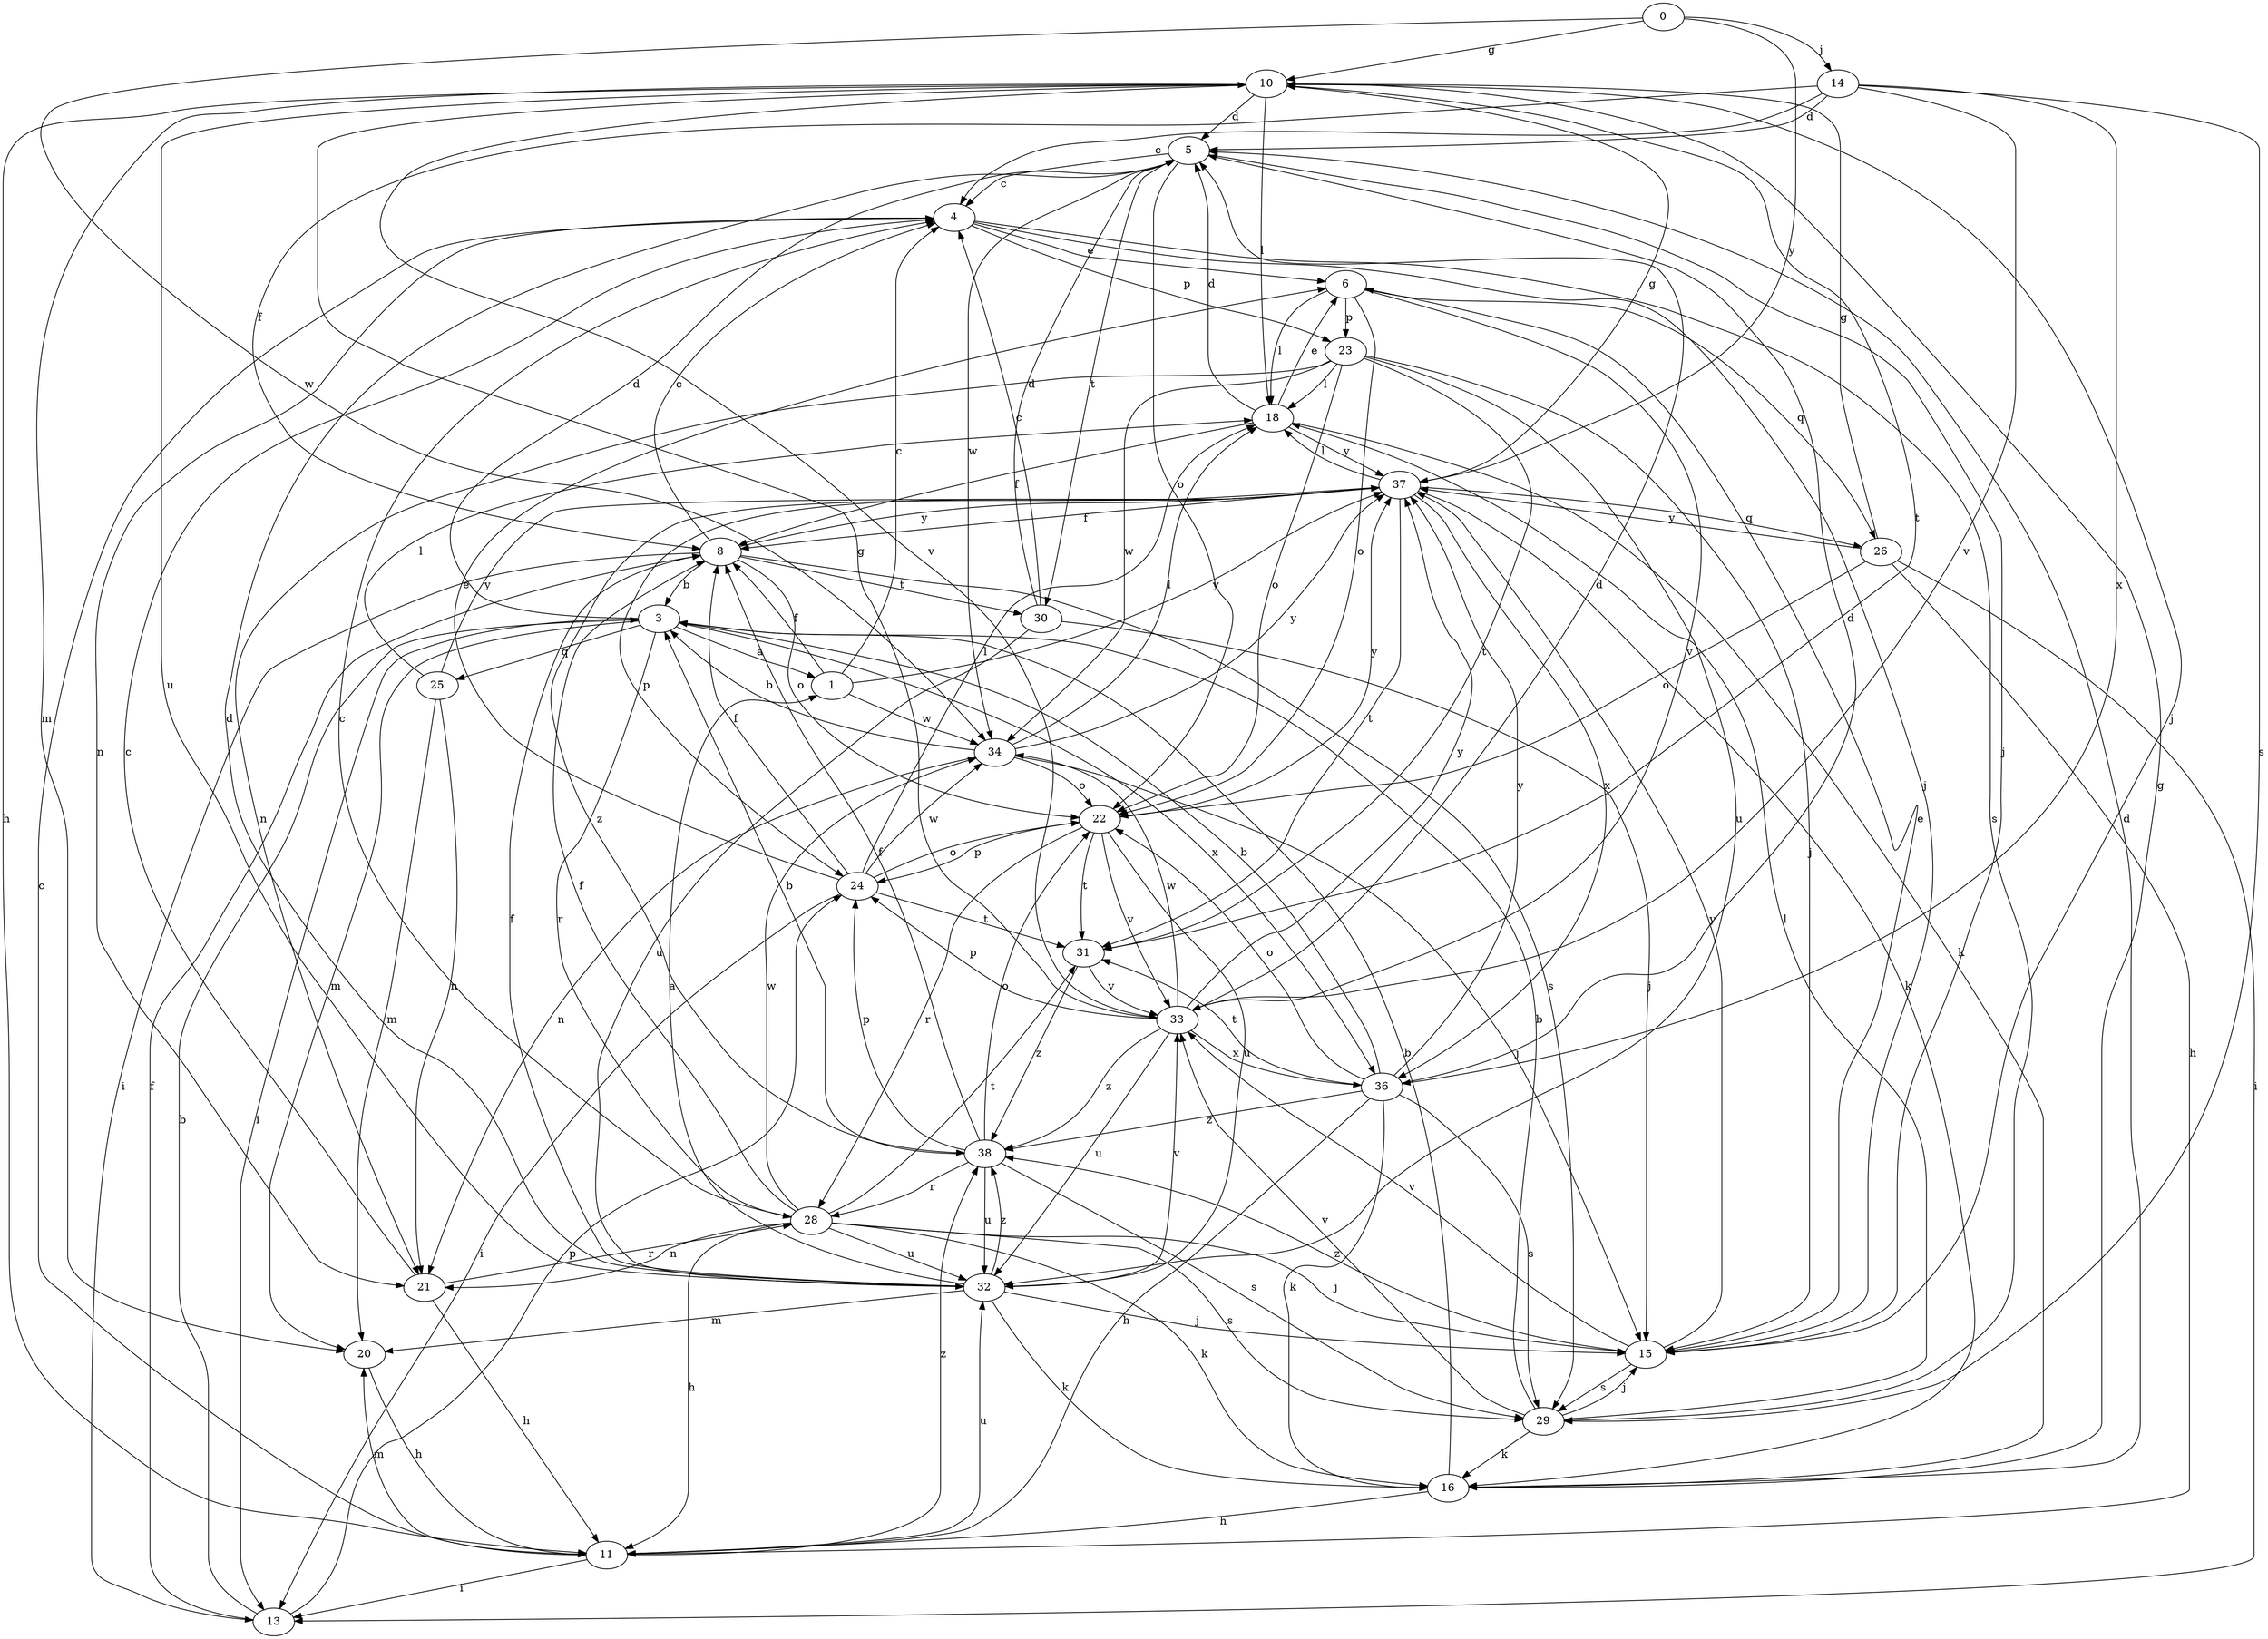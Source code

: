 strict digraph  {
0;
1;
3;
4;
5;
6;
8;
10;
11;
13;
14;
15;
16;
18;
20;
21;
22;
23;
24;
25;
26;
28;
29;
30;
31;
32;
33;
34;
36;
37;
38;
0 -> 10  [label=g];
0 -> 14  [label=j];
0 -> 34  [label=w];
0 -> 37  [label=y];
1 -> 4  [label=c];
1 -> 8  [label=f];
1 -> 34  [label=w];
1 -> 37  [label=y];
3 -> 1  [label=a];
3 -> 5  [label=d];
3 -> 13  [label=i];
3 -> 20  [label=m];
3 -> 25  [label=q];
3 -> 28  [label=r];
3 -> 36  [label=x];
4 -> 6  [label=e];
4 -> 15  [label=j];
4 -> 21  [label=n];
4 -> 23  [label=p];
4 -> 29  [label=s];
5 -> 4  [label=c];
5 -> 15  [label=j];
5 -> 22  [label=o];
5 -> 30  [label=t];
5 -> 34  [label=w];
6 -> 18  [label=l];
6 -> 22  [label=o];
6 -> 23  [label=p];
6 -> 26  [label=q];
6 -> 33  [label=v];
8 -> 3  [label=b];
8 -> 4  [label=c];
8 -> 13  [label=i];
8 -> 22  [label=o];
8 -> 29  [label=s];
8 -> 30  [label=t];
8 -> 37  [label=y];
10 -> 5  [label=d];
10 -> 11  [label=h];
10 -> 15  [label=j];
10 -> 18  [label=l];
10 -> 20  [label=m];
10 -> 31  [label=t];
10 -> 32  [label=u];
10 -> 33  [label=v];
11 -> 4  [label=c];
11 -> 13  [label=i];
11 -> 20  [label=m];
11 -> 32  [label=u];
11 -> 38  [label=z];
13 -> 3  [label=b];
13 -> 8  [label=f];
13 -> 24  [label=p];
14 -> 4  [label=c];
14 -> 5  [label=d];
14 -> 8  [label=f];
14 -> 29  [label=s];
14 -> 33  [label=v];
14 -> 36  [label=x];
15 -> 6  [label=e];
15 -> 29  [label=s];
15 -> 33  [label=v];
15 -> 37  [label=y];
15 -> 38  [label=z];
16 -> 3  [label=b];
16 -> 5  [label=d];
16 -> 10  [label=g];
16 -> 11  [label=h];
18 -> 5  [label=d];
18 -> 6  [label=e];
18 -> 8  [label=f];
18 -> 16  [label=k];
18 -> 37  [label=y];
20 -> 11  [label=h];
21 -> 4  [label=c];
21 -> 11  [label=h];
21 -> 28  [label=r];
22 -> 24  [label=p];
22 -> 28  [label=r];
22 -> 31  [label=t];
22 -> 32  [label=u];
22 -> 33  [label=v];
22 -> 37  [label=y];
23 -> 15  [label=j];
23 -> 18  [label=l];
23 -> 21  [label=n];
23 -> 22  [label=o];
23 -> 31  [label=t];
23 -> 32  [label=u];
23 -> 34  [label=w];
24 -> 6  [label=e];
24 -> 8  [label=f];
24 -> 13  [label=i];
24 -> 18  [label=l];
24 -> 22  [label=o];
24 -> 31  [label=t];
24 -> 34  [label=w];
25 -> 18  [label=l];
25 -> 20  [label=m];
25 -> 21  [label=n];
25 -> 37  [label=y];
26 -> 10  [label=g];
26 -> 11  [label=h];
26 -> 13  [label=i];
26 -> 22  [label=o];
26 -> 37  [label=y];
28 -> 4  [label=c];
28 -> 8  [label=f];
28 -> 11  [label=h];
28 -> 15  [label=j];
28 -> 16  [label=k];
28 -> 21  [label=n];
28 -> 29  [label=s];
28 -> 31  [label=t];
28 -> 32  [label=u];
28 -> 34  [label=w];
29 -> 3  [label=b];
29 -> 15  [label=j];
29 -> 16  [label=k];
29 -> 18  [label=l];
29 -> 33  [label=v];
30 -> 4  [label=c];
30 -> 5  [label=d];
30 -> 15  [label=j];
30 -> 32  [label=u];
31 -> 33  [label=v];
31 -> 38  [label=z];
32 -> 1  [label=a];
32 -> 5  [label=d];
32 -> 8  [label=f];
32 -> 15  [label=j];
32 -> 16  [label=k];
32 -> 20  [label=m];
32 -> 33  [label=v];
32 -> 38  [label=z];
33 -> 5  [label=d];
33 -> 10  [label=g];
33 -> 24  [label=p];
33 -> 32  [label=u];
33 -> 34  [label=w];
33 -> 36  [label=x];
33 -> 37  [label=y];
33 -> 38  [label=z];
34 -> 3  [label=b];
34 -> 15  [label=j];
34 -> 18  [label=l];
34 -> 21  [label=n];
34 -> 22  [label=o];
34 -> 37  [label=y];
36 -> 3  [label=b];
36 -> 5  [label=d];
36 -> 11  [label=h];
36 -> 16  [label=k];
36 -> 22  [label=o];
36 -> 29  [label=s];
36 -> 31  [label=t];
36 -> 37  [label=y];
36 -> 38  [label=z];
37 -> 8  [label=f];
37 -> 10  [label=g];
37 -> 16  [label=k];
37 -> 18  [label=l];
37 -> 24  [label=p];
37 -> 26  [label=q];
37 -> 31  [label=t];
37 -> 36  [label=x];
37 -> 38  [label=z];
38 -> 3  [label=b];
38 -> 8  [label=f];
38 -> 22  [label=o];
38 -> 24  [label=p];
38 -> 28  [label=r];
38 -> 29  [label=s];
38 -> 32  [label=u];
}
